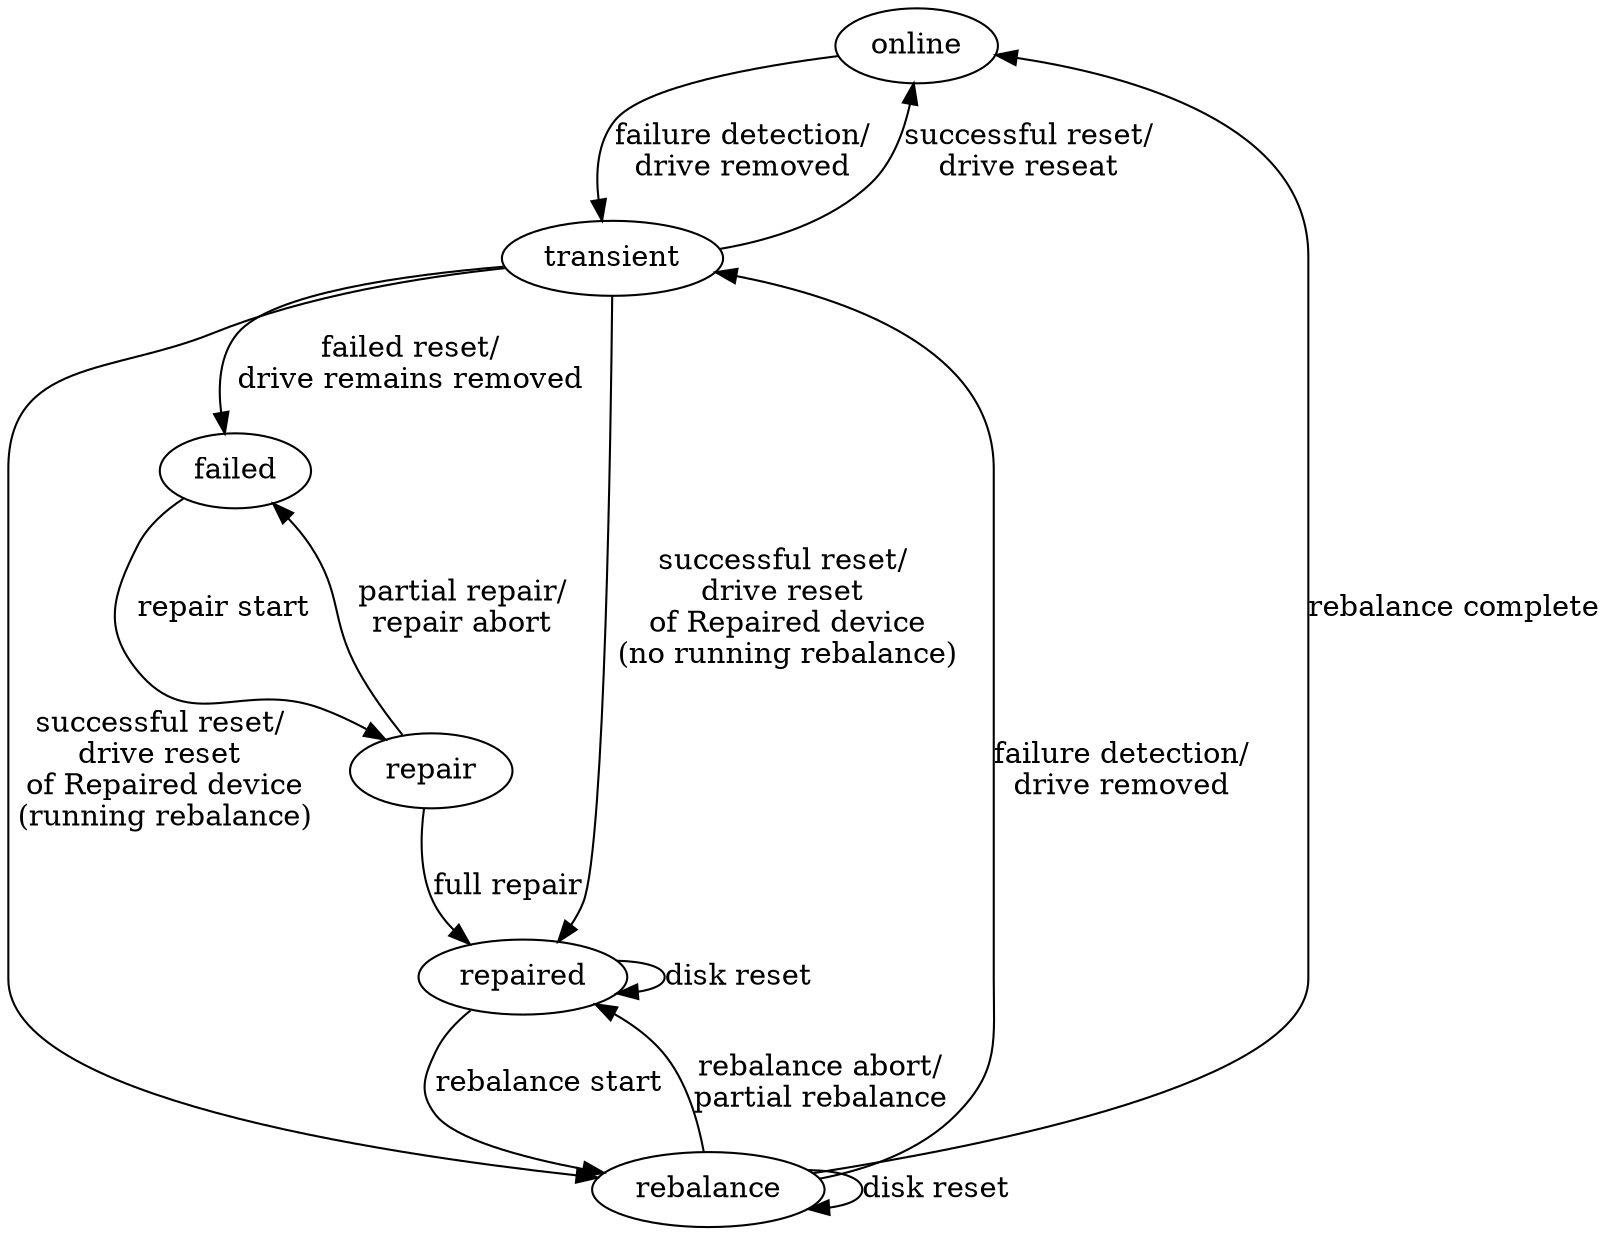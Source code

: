 digraph {
    splines=true;
    node[shape=ellipse];
    online;
    transient;
    repair;
    rebalance;
    
    edge[label="failure detection/\ndrive removed"];
    online -> transient;
    edge[label="successful reset/\ndrive reseat"];
    transient -> online;
    edge[label="failed reset/\ndrive remains removed"];
    transient -> failed;
    edge[label="successful reset/\ndrive reset\n of Repaired device\n (no running rebalance)"];
    transient -> repaired;
    edge[label="successful reset/\ndrive reset\n of Repaired device\n (running rebalance)"];
    transient -> rebalance;

    edge[label="repair start"];
    failed -> repair;
    edge[label="full repair"];
    repair -> repaired;
    edge[label="partial repair/\nrepair abort"];
    repair -> failed;

    edge[label="rebalance start"];
    repaired -> rebalance;
    edge[label="rebalance complete"];
    rebalance -> online;
    edge[label="rebalance abort/\npartial rebalance"];
    rebalance -> repaired;
    edge[label="disk reset"];
    repaired -> repaired;
    edge[label="failure detection/\ndrive removed"];
    rebalance -> transient;
    edge[label="disk reset"];
    rebalance -> rebalance;
}
